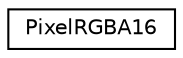 digraph "Graphical Class Hierarchy"
{
  edge [fontname="Helvetica",fontsize="10",labelfontname="Helvetica",labelfontsize="10"];
  node [fontname="Helvetica",fontsize="10",shape=record];
  rankdir="LR";
  Node1 [label="PixelRGBA16",height=0.2,width=0.4,color="black", fillcolor="white", style="filled",URL="$struct_pixel_r_g_b_a16.html"];
}
